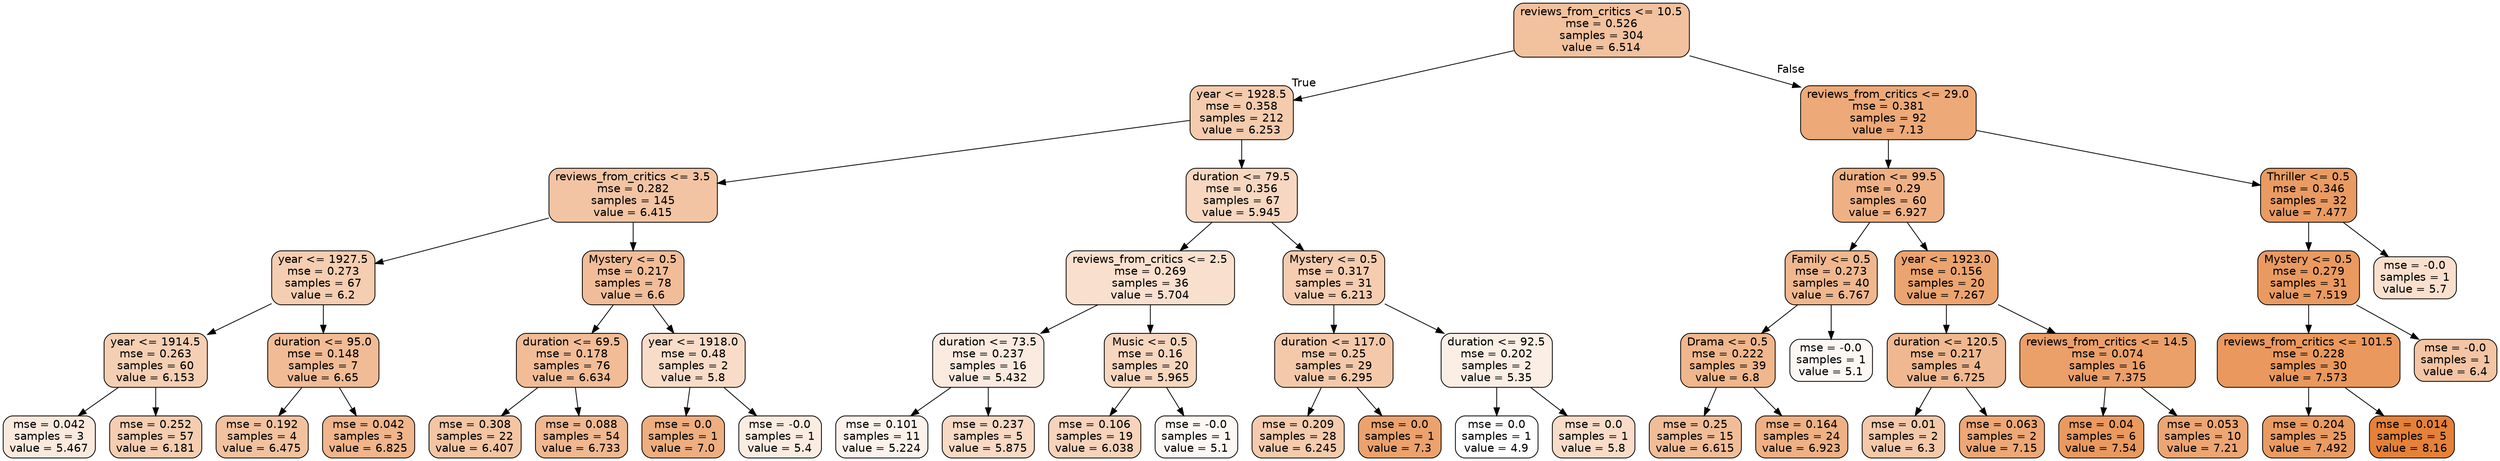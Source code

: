 digraph Tree {
node [shape=box, style="filled, rounded", color="black", fontname=helvetica] ;
edge [fontname=helvetica] ;
0 [label="reviews_from_critics <= 10.5\nmse = 0.526\nsamples = 304\nvalue = 6.514", fillcolor="#f2c19d"] ;
1 [label="year <= 1928.5\nmse = 0.358\nsamples = 212\nvalue = 6.253", fillcolor="#f4cbad"] ;
0 -> 1 [labeldistance=2.5, labelangle=45, headlabel="True"] ;
2 [label="reviews_from_critics <= 3.5\nmse = 0.282\nsamples = 145\nvalue = 6.415", fillcolor="#f3c4a3"] ;
1 -> 2 ;
3 [label="year <= 1927.5\nmse = 0.273\nsamples = 67\nvalue = 6.2", fillcolor="#f5cdb0"] ;
2 -> 3 ;
4 [label="year <= 1914.5\nmse = 0.263\nsamples = 60\nvalue = 6.153", fillcolor="#f5cfb3"] ;
3 -> 4 ;
5 [label="mse = 0.042\nsamples = 3\nvalue = 5.467", fillcolor="#fae9dd"] ;
4 -> 5 ;
6 [label="mse = 0.252\nsamples = 57\nvalue = 6.181", fillcolor="#f5cdb1"] ;
4 -> 6 ;
7 [label="duration <= 95.0\nmse = 0.148\nsamples = 7\nvalue = 6.65", fillcolor="#f1bb95"] ;
3 -> 7 ;
8 [label="mse = 0.192\nsamples = 4\nvalue = 6.475", fillcolor="#f2c29f"] ;
7 -> 8 ;
9 [label="mse = 0.042\nsamples = 3\nvalue = 6.825", fillcolor="#f0b58a"] ;
7 -> 9 ;
10 [label="Mystery <= 0.5\nmse = 0.217\nsamples = 78\nvalue = 6.6", fillcolor="#f1bd98"] ;
2 -> 10 ;
11 [label="duration <= 69.5\nmse = 0.178\nsamples = 76\nvalue = 6.634", fillcolor="#f1bc96"] ;
10 -> 11 ;
12 [label="mse = 0.308\nsamples = 22\nvalue = 6.407", fillcolor="#f3c5a3"] ;
11 -> 12 ;
13 [label="mse = 0.088\nsamples = 54\nvalue = 6.733", fillcolor="#f0b890"] ;
11 -> 13 ;
14 [label="year <= 1918.0\nmse = 0.48\nsamples = 2\nvalue = 5.8", fillcolor="#f8dcc8"] ;
10 -> 14 ;
15 [label="mse = 0.0\nsamples = 1\nvalue = 7.0", fillcolor="#eeae7f"] ;
14 -> 15 ;
16 [label="mse = -0.0\nsamples = 1\nvalue = 5.4", fillcolor="#fbece1"] ;
14 -> 16 ;
17 [label="duration <= 79.5\nmse = 0.356\nsamples = 67\nvalue = 5.945", fillcolor="#f7d7c0"] ;
1 -> 17 ;
18 [label="reviews_from_critics <= 2.5\nmse = 0.269\nsamples = 36\nvalue = 5.704", fillcolor="#f9e0ce"] ;
17 -> 18 ;
19 [label="duration <= 73.5\nmse = 0.237\nsamples = 16\nvalue = 5.432", fillcolor="#fbeadf"] ;
18 -> 19 ;
20 [label="mse = 0.101\nsamples = 11\nvalue = 5.224", fillcolor="#fcf2eb"] ;
19 -> 20 ;
21 [label="mse = 0.237\nsamples = 5\nvalue = 5.875", fillcolor="#f7d9c4"] ;
19 -> 21 ;
22 [label="Music <= 0.5\nmse = 0.16\nsamples = 20\nvalue = 5.965", fillcolor="#f7d6be"] ;
18 -> 22 ;
23 [label="mse = 0.106\nsamples = 19\nvalue = 6.038", fillcolor="#f6d3ba"] ;
22 -> 23 ;
24 [label="mse = -0.0\nsamples = 1\nvalue = 5.1", fillcolor="#fdf7f3"] ;
22 -> 24 ;
25 [label="Mystery <= 0.5\nmse = 0.317\nsamples = 31\nvalue = 6.213", fillcolor="#f5ccaf"] ;
17 -> 25 ;
26 [label="duration <= 117.0\nmse = 0.25\nsamples = 29\nvalue = 6.295", fillcolor="#f4c9aa"] ;
25 -> 26 ;
27 [label="mse = 0.209\nsamples = 28\nvalue = 6.245", fillcolor="#f4cbad"] ;
26 -> 27 ;
28 [label="mse = 0.0\nsamples = 1\nvalue = 7.3", fillcolor="#eca26d"] ;
26 -> 28 ;
29 [label="duration <= 92.5\nmse = 0.202\nsamples = 2\nvalue = 5.35", fillcolor="#fbeee4"] ;
25 -> 29 ;
30 [label="mse = 0.0\nsamples = 1\nvalue = 4.9", fillcolor="#ffffff"] ;
29 -> 30 ;
31 [label="mse = 0.0\nsamples = 1\nvalue = 5.8", fillcolor="#f8dcc8"] ;
29 -> 31 ;
32 [label="reviews_from_critics <= 29.0\nmse = 0.381\nsamples = 92\nvalue = 7.13", fillcolor="#eda978"] ;
0 -> 32 [labeldistance=2.5, labelangle=-45, headlabel="False"] ;
33 [label="duration <= 99.5\nmse = 0.29\nsamples = 60\nvalue = 6.927", fillcolor="#efb184"] ;
32 -> 33 ;
34 [label="Family <= 0.5\nmse = 0.273\nsamples = 40\nvalue = 6.767", fillcolor="#f0b78e"] ;
33 -> 34 ;
35 [label="Drama <= 0.5\nmse = 0.222\nsamples = 39\nvalue = 6.8", fillcolor="#f0b68c"] ;
34 -> 35 ;
36 [label="mse = 0.25\nsamples = 15\nvalue = 6.615", fillcolor="#f1bd97"] ;
35 -> 36 ;
37 [label="mse = 0.164\nsamples = 24\nvalue = 6.923", fillcolor="#efb184"] ;
35 -> 37 ;
38 [label="mse = -0.0\nsamples = 1\nvalue = 5.1", fillcolor="#fdf7f3"] ;
34 -> 38 ;
39 [label="year <= 1923.0\nmse = 0.156\nsamples = 20\nvalue = 7.267", fillcolor="#eca46f"] ;
33 -> 39 ;
40 [label="duration <= 120.5\nmse = 0.217\nsamples = 4\nvalue = 6.725", fillcolor="#f0b890"] ;
39 -> 40 ;
41 [label="mse = 0.01\nsamples = 2\nvalue = 6.3", fillcolor="#f4c9aa"] ;
40 -> 41 ;
42 [label="mse = 0.063\nsamples = 2\nvalue = 7.15", fillcolor="#eda876"] ;
40 -> 42 ;
43 [label="reviews_from_critics <= 14.5\nmse = 0.074\nsamples = 16\nvalue = 7.375", fillcolor="#eb9f69"] ;
39 -> 43 ;
44 [label="mse = 0.04\nsamples = 6\nvalue = 7.54", fillcolor="#ea995f"] ;
43 -> 44 ;
45 [label="mse = 0.053\nsamples = 10\nvalue = 7.21", fillcolor="#eda673"] ;
43 -> 45 ;
46 [label="Thriller <= 0.5\nmse = 0.346\nsamples = 32\nvalue = 7.477", fillcolor="#ea9b62"] ;
32 -> 46 ;
47 [label="Mystery <= 0.5\nmse = 0.279\nsamples = 31\nvalue = 7.519", fillcolor="#ea9a60"] ;
46 -> 47 ;
48 [label="reviews_from_critics <= 101.5\nmse = 0.228\nsamples = 30\nvalue = 7.573", fillcolor="#ea985d"] ;
47 -> 48 ;
49 [label="mse = 0.204\nsamples = 25\nvalue = 7.492", fillcolor="#ea9b62"] ;
48 -> 49 ;
50 [label="mse = 0.014\nsamples = 5\nvalue = 8.16", fillcolor="#e58139"] ;
48 -> 50 ;
51 [label="mse = -0.0\nsamples = 1\nvalue = 6.4", fillcolor="#f3c5a4"] ;
47 -> 51 ;
52 [label="mse = -0.0\nsamples = 1\nvalue = 5.7", fillcolor="#f9e0ce"] ;
46 -> 52 ;
}